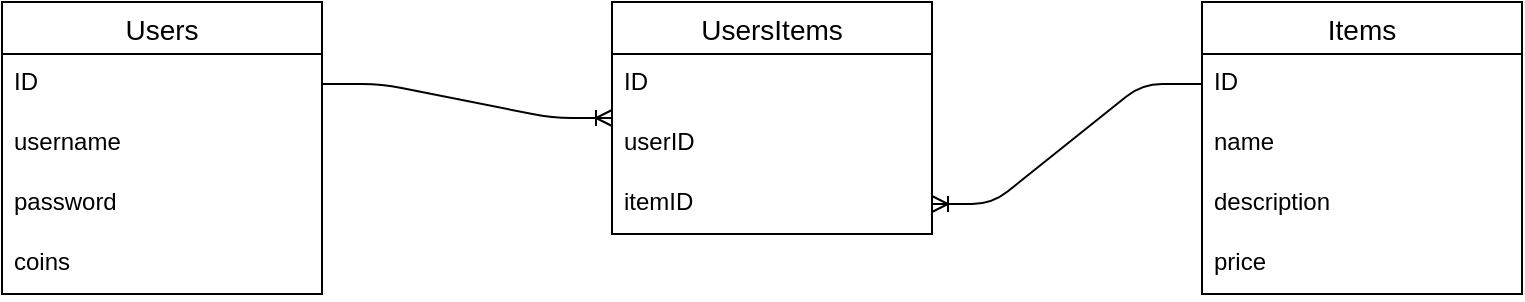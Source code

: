 <mxfile version="13.6.2" type="github">
  <diagram id="R2lEEEUBdFMjLlhIrx00" name="Page-1">
    <mxGraphModel dx="456" dy="470" grid="1" gridSize="10" guides="1" tooltips="1" connect="1" arrows="1" fold="1" page="1" pageScale="1" pageWidth="850" pageHeight="1100" math="0" shadow="0" extFonts="Permanent Marker^https://fonts.googleapis.com/css?family=Permanent+Marker">
      <root>
        <mxCell id="0" />
        <mxCell id="1" parent="0" />
        <mxCell id="uQPNHleGSqSMzoOonaQf-20" value="" style="edgeStyle=entityRelationEdgeStyle;fontSize=12;html=1;endArrow=ERoneToMany;exitX=1;exitY=0.5;exitDx=0;exitDy=0;" edge="1" parent="1" source="uQPNHleGSqSMzoOonaQf-5" target="uQPNHleGSqSMzoOonaQf-15">
          <mxGeometry width="100" height="100" relative="1" as="geometry">
            <mxPoint x="370" y="460" as="sourcePoint" />
            <mxPoint x="470" y="360" as="targetPoint" />
          </mxGeometry>
        </mxCell>
        <mxCell id="uQPNHleGSqSMzoOonaQf-4" value="Users" style="swimlane;fontStyle=0;childLayout=stackLayout;horizontal=1;startSize=26;horizontalStack=0;resizeParent=1;resizeParentMax=0;resizeLast=0;collapsible=1;marginBottom=0;align=center;fontSize=14;" vertex="1" parent="1">
          <mxGeometry x="40" y="120" width="160" height="146" as="geometry" />
        </mxCell>
        <mxCell id="uQPNHleGSqSMzoOonaQf-5" value="ID" style="text;strokeColor=none;fillColor=none;spacingLeft=4;spacingRight=4;overflow=hidden;rotatable=0;points=[[0,0.5],[1,0.5]];portConstraint=eastwest;fontSize=12;" vertex="1" parent="uQPNHleGSqSMzoOonaQf-4">
          <mxGeometry y="26" width="160" height="30" as="geometry" />
        </mxCell>
        <mxCell id="uQPNHleGSqSMzoOonaQf-6" value="username" style="text;strokeColor=none;fillColor=none;spacingLeft=4;spacingRight=4;overflow=hidden;rotatable=0;points=[[0,0.5],[1,0.5]];portConstraint=eastwest;fontSize=12;" vertex="1" parent="uQPNHleGSqSMzoOonaQf-4">
          <mxGeometry y="56" width="160" height="30" as="geometry" />
        </mxCell>
        <mxCell id="uQPNHleGSqSMzoOonaQf-7" value="password" style="text;strokeColor=none;fillColor=none;spacingLeft=4;spacingRight=4;overflow=hidden;rotatable=0;points=[[0,0.5],[1,0.5]];portConstraint=eastwest;fontSize=12;" vertex="1" parent="uQPNHleGSqSMzoOonaQf-4">
          <mxGeometry y="86" width="160" height="30" as="geometry" />
        </mxCell>
        <mxCell id="uQPNHleGSqSMzoOonaQf-8" value="coins" style="text;strokeColor=none;fillColor=none;spacingLeft=4;spacingRight=4;overflow=hidden;rotatable=0;points=[[0,0.5],[1,0.5]];portConstraint=eastwest;fontSize=12;" vertex="1" parent="uQPNHleGSqSMzoOonaQf-4">
          <mxGeometry y="116" width="160" height="30" as="geometry" />
        </mxCell>
        <mxCell id="uQPNHleGSqSMzoOonaQf-9" value="Items" style="swimlane;fontStyle=0;childLayout=stackLayout;horizontal=1;startSize=26;horizontalStack=0;resizeParent=1;resizeParentMax=0;resizeLast=0;collapsible=1;marginBottom=0;align=center;fontSize=14;" vertex="1" parent="1">
          <mxGeometry x="640" y="120" width="160" height="146" as="geometry">
            <mxRectangle x="350" y="130" width="70" height="26" as="alternateBounds" />
          </mxGeometry>
        </mxCell>
        <mxCell id="uQPNHleGSqSMzoOonaQf-10" value="ID" style="text;strokeColor=none;fillColor=none;spacingLeft=4;spacingRight=4;overflow=hidden;rotatable=0;points=[[0,0.5],[1,0.5]];portConstraint=eastwest;fontSize=12;" vertex="1" parent="uQPNHleGSqSMzoOonaQf-9">
          <mxGeometry y="26" width="160" height="30" as="geometry" />
        </mxCell>
        <mxCell id="uQPNHleGSqSMzoOonaQf-11" value="name" style="text;strokeColor=none;fillColor=none;spacingLeft=4;spacingRight=4;overflow=hidden;rotatable=0;points=[[0,0.5],[1,0.5]];portConstraint=eastwest;fontSize=12;" vertex="1" parent="uQPNHleGSqSMzoOonaQf-9">
          <mxGeometry y="56" width="160" height="30" as="geometry" />
        </mxCell>
        <mxCell id="uQPNHleGSqSMzoOonaQf-12" value="description" style="text;strokeColor=none;fillColor=none;spacingLeft=4;spacingRight=4;overflow=hidden;rotatable=0;points=[[0,0.5],[1,0.5]];portConstraint=eastwest;fontSize=12;" vertex="1" parent="uQPNHleGSqSMzoOonaQf-9">
          <mxGeometry y="86" width="160" height="30" as="geometry" />
        </mxCell>
        <mxCell id="uQPNHleGSqSMzoOonaQf-13" value="price" style="text;strokeColor=none;fillColor=none;spacingLeft=4;spacingRight=4;overflow=hidden;rotatable=0;points=[[0,0.5],[1,0.5]];portConstraint=eastwest;fontSize=12;" vertex="1" parent="uQPNHleGSqSMzoOonaQf-9">
          <mxGeometry y="116" width="160" height="30" as="geometry" />
        </mxCell>
        <mxCell id="uQPNHleGSqSMzoOonaQf-15" value="UsersItems" style="swimlane;fontStyle=0;childLayout=stackLayout;horizontal=1;startSize=26;horizontalStack=0;resizeParent=1;resizeParentMax=0;resizeLast=0;collapsible=1;marginBottom=0;align=center;fontSize=14;" vertex="1" parent="1">
          <mxGeometry x="345" y="120" width="160" height="116" as="geometry">
            <mxRectangle x="350" y="130" width="70" height="26" as="alternateBounds" />
          </mxGeometry>
        </mxCell>
        <mxCell id="uQPNHleGSqSMzoOonaQf-22" value="ID" style="text;strokeColor=none;fillColor=none;spacingLeft=4;spacingRight=4;overflow=hidden;rotatable=0;points=[[0,0.5],[1,0.5]];portConstraint=eastwest;fontSize=12;" vertex="1" parent="uQPNHleGSqSMzoOonaQf-15">
          <mxGeometry y="26" width="160" height="30" as="geometry" />
        </mxCell>
        <mxCell id="uQPNHleGSqSMzoOonaQf-16" value="userID" style="text;strokeColor=none;fillColor=none;spacingLeft=4;spacingRight=4;overflow=hidden;rotatable=0;points=[[0,0.5],[1,0.5]];portConstraint=eastwest;fontSize=12;" vertex="1" parent="uQPNHleGSqSMzoOonaQf-15">
          <mxGeometry y="56" width="160" height="30" as="geometry" />
        </mxCell>
        <mxCell id="uQPNHleGSqSMzoOonaQf-17" value="itemID" style="text;strokeColor=none;fillColor=none;spacingLeft=4;spacingRight=4;overflow=hidden;rotatable=0;points=[[0,0.5],[1,0.5]];portConstraint=eastwest;fontSize=12;" vertex="1" parent="uQPNHleGSqSMzoOonaQf-15">
          <mxGeometry y="86" width="160" height="30" as="geometry" />
        </mxCell>
        <mxCell id="uQPNHleGSqSMzoOonaQf-21" value="" style="edgeStyle=entityRelationEdgeStyle;fontSize=12;html=1;endArrow=ERoneToMany;" edge="1" parent="1" source="uQPNHleGSqSMzoOonaQf-10" target="uQPNHleGSqSMzoOonaQf-17">
          <mxGeometry width="100" height="100" relative="1" as="geometry">
            <mxPoint x="410" y="294.01" as="sourcePoint" />
            <mxPoint x="540" y="170" as="targetPoint" />
          </mxGeometry>
        </mxCell>
      </root>
    </mxGraphModel>
  </diagram>
</mxfile>
